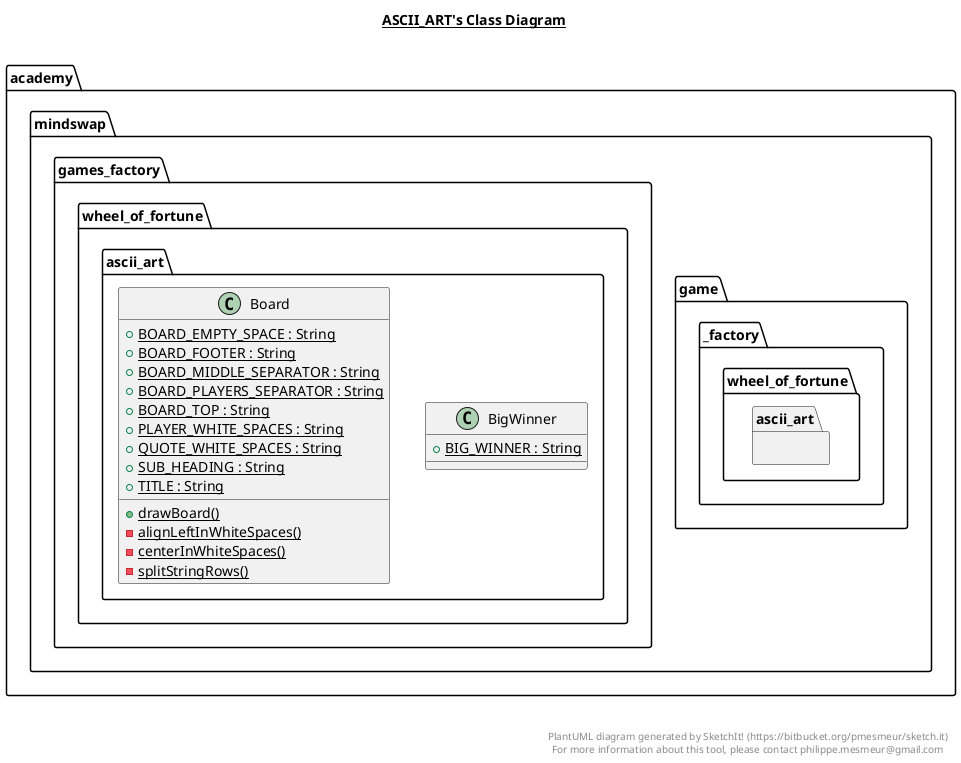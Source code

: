 @startuml

title __ASCII_ART's Class Diagram__\n

  namespace academy.mindswap.game {
    namespace _factory {
      namespace wheel_of_fortune {
        namespace ascii_art {
          class academy.mindswap.games_factory.wheel_of_fortune.ascii_art.BigWinner {
              {static} + BIG_WINNER : String
          }
        }
      }
    }
  }
  

  namespace academy.mindswap.game {
    namespace _factory {
      namespace wheel_of_fortune {
        namespace ascii_art {
          class academy.mindswap.games_factory.wheel_of_fortune.ascii_art.Board {
              {static} + BOARD_EMPTY_SPACE : String
              {static} + BOARD_FOOTER : String
              {static} + BOARD_MIDDLE_SEPARATOR : String
              {static} + BOARD_PLAYERS_SEPARATOR : String
              {static} + BOARD_TOP : String
              {static} + PLAYER_WHITE_SPACES : String
              {static} + QUOTE_WHITE_SPACES : String
              {static} + SUB_HEADING : String
              {static} + TITLE : String
              {static} + drawBoard()
              {static} - alignLeftInWhiteSpaces()
              {static} - centerInWhiteSpaces()
              {static} - splitStringRows()
          }
        }
      }
    }
  }
  



right footer


PlantUML diagram generated by SketchIt! (https://bitbucket.org/pmesmeur/sketch.it)
For more information about this tool, please contact philippe.mesmeur@gmail.com
endfooter

@enduml
